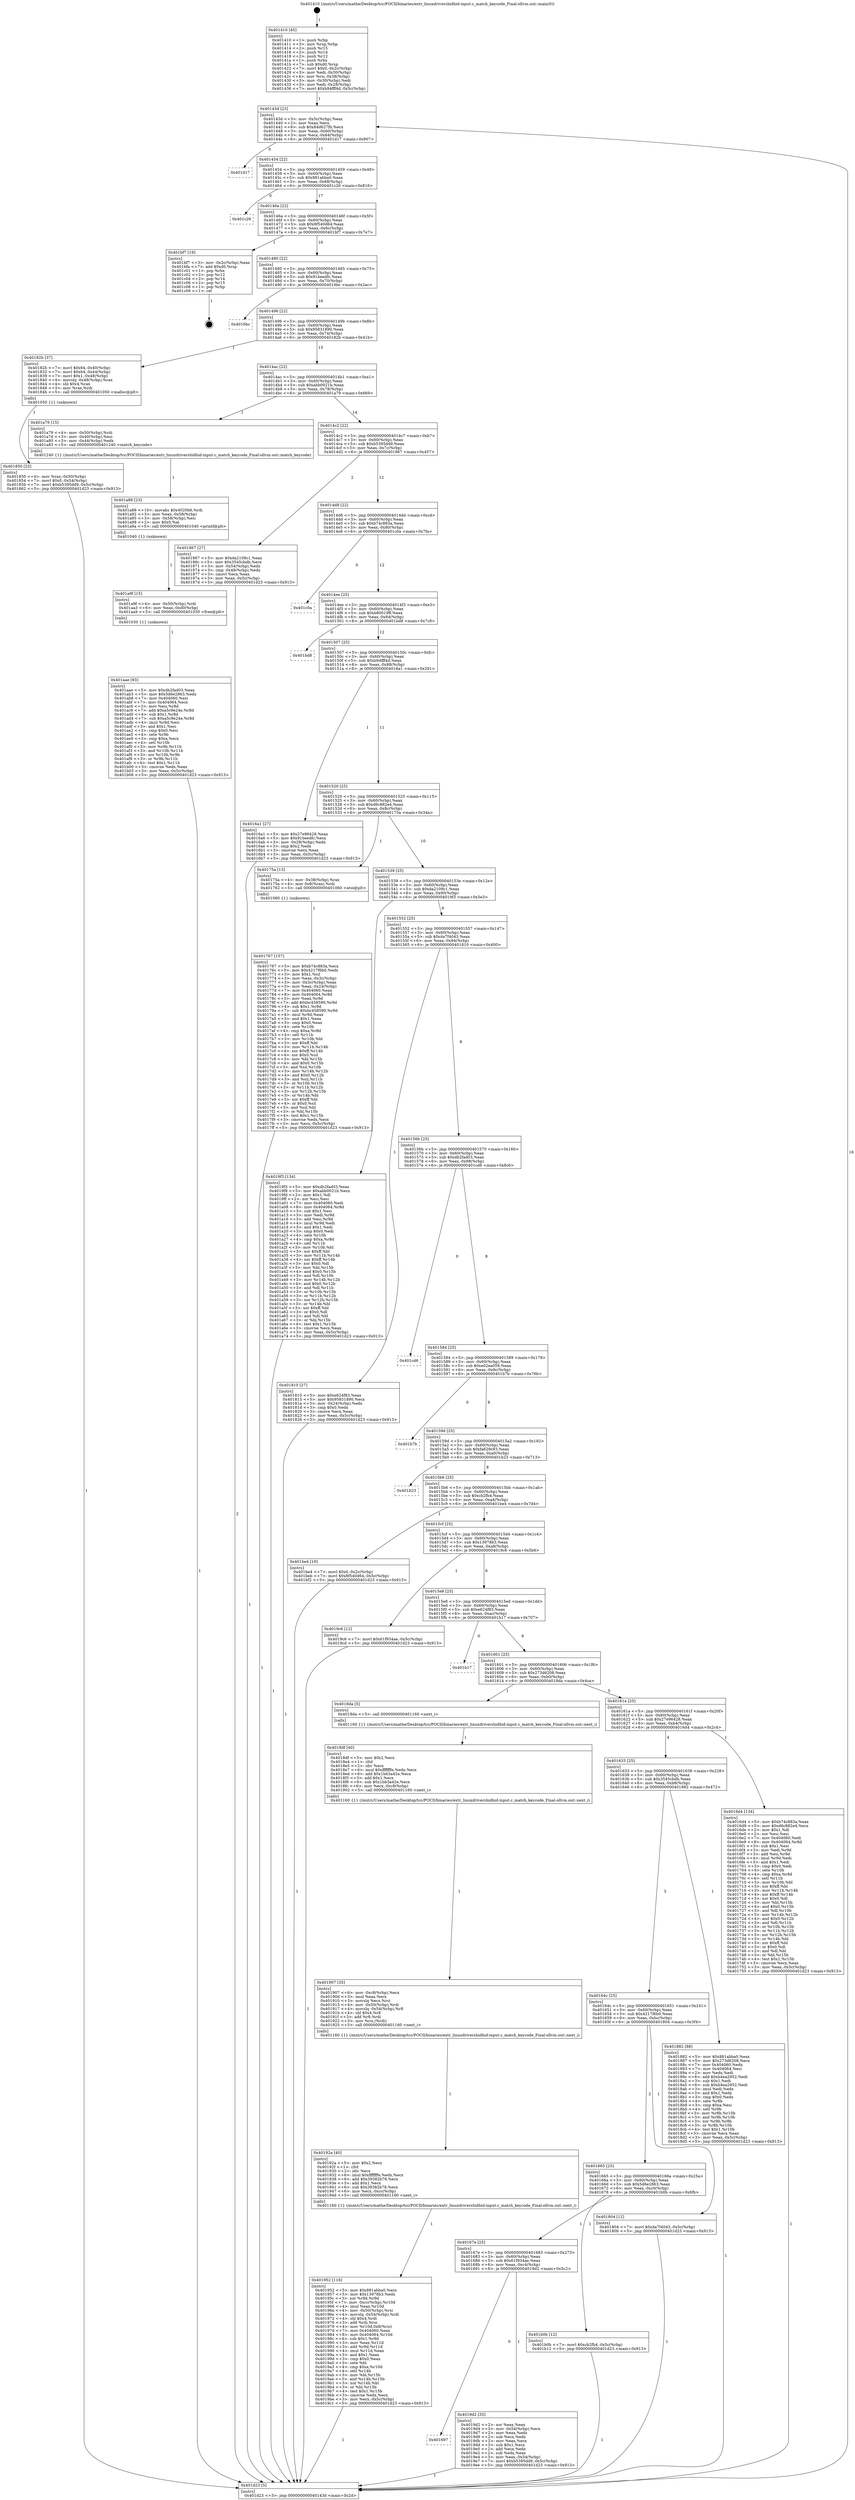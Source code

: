 digraph "0x401410" {
  label = "0x401410 (/mnt/c/Users/mathe/Desktop/tcc/POCII/binaries/extr_linuxdrivershidhid-input.c_match_keycode_Final-ollvm.out::main(0))"
  labelloc = "t"
  node[shape=record]

  Entry [label="",width=0.3,height=0.3,shape=circle,fillcolor=black,style=filled]
  "0x40143d" [label="{
     0x40143d [23]\l
     | [instrs]\l
     &nbsp;&nbsp;0x40143d \<+3\>: mov -0x5c(%rbp),%eax\l
     &nbsp;&nbsp;0x401440 \<+2\>: mov %eax,%ecx\l
     &nbsp;&nbsp;0x401442 \<+6\>: sub $0x84d627fb,%ecx\l
     &nbsp;&nbsp;0x401448 \<+3\>: mov %eax,-0x60(%rbp)\l
     &nbsp;&nbsp;0x40144b \<+3\>: mov %ecx,-0x64(%rbp)\l
     &nbsp;&nbsp;0x40144e \<+6\>: je 0000000000401d17 \<main+0x907\>\l
  }"]
  "0x401d17" [label="{
     0x401d17\l
  }", style=dashed]
  "0x401454" [label="{
     0x401454 [22]\l
     | [instrs]\l
     &nbsp;&nbsp;0x401454 \<+5\>: jmp 0000000000401459 \<main+0x49\>\l
     &nbsp;&nbsp;0x401459 \<+3\>: mov -0x60(%rbp),%eax\l
     &nbsp;&nbsp;0x40145c \<+5\>: sub $0x881abba0,%eax\l
     &nbsp;&nbsp;0x401461 \<+3\>: mov %eax,-0x68(%rbp)\l
     &nbsp;&nbsp;0x401464 \<+6\>: je 0000000000401c26 \<main+0x816\>\l
  }"]
  Exit [label="",width=0.3,height=0.3,shape=circle,fillcolor=black,style=filled,peripheries=2]
  "0x401c26" [label="{
     0x401c26\l
  }", style=dashed]
  "0x40146a" [label="{
     0x40146a [22]\l
     | [instrs]\l
     &nbsp;&nbsp;0x40146a \<+5\>: jmp 000000000040146f \<main+0x5f\>\l
     &nbsp;&nbsp;0x40146f \<+3\>: mov -0x60(%rbp),%eax\l
     &nbsp;&nbsp;0x401472 \<+5\>: sub $0x8f540d64,%eax\l
     &nbsp;&nbsp;0x401477 \<+3\>: mov %eax,-0x6c(%rbp)\l
     &nbsp;&nbsp;0x40147a \<+6\>: je 0000000000401bf7 \<main+0x7e7\>\l
  }"]
  "0x401aae" [label="{
     0x401aae [93]\l
     | [instrs]\l
     &nbsp;&nbsp;0x401aae \<+5\>: mov $0xdb2fad03,%eax\l
     &nbsp;&nbsp;0x401ab3 \<+5\>: mov $0x5d6e2863,%edx\l
     &nbsp;&nbsp;0x401ab8 \<+7\>: mov 0x404060,%esi\l
     &nbsp;&nbsp;0x401abf \<+7\>: mov 0x404064,%ecx\l
     &nbsp;&nbsp;0x401ac6 \<+3\>: mov %esi,%r8d\l
     &nbsp;&nbsp;0x401ac9 \<+7\>: add $0xa5c9e24e,%r8d\l
     &nbsp;&nbsp;0x401ad0 \<+4\>: sub $0x1,%r8d\l
     &nbsp;&nbsp;0x401ad4 \<+7\>: sub $0xa5c9e24e,%r8d\l
     &nbsp;&nbsp;0x401adb \<+4\>: imul %r8d,%esi\l
     &nbsp;&nbsp;0x401adf \<+3\>: and $0x1,%esi\l
     &nbsp;&nbsp;0x401ae2 \<+3\>: cmp $0x0,%esi\l
     &nbsp;&nbsp;0x401ae5 \<+4\>: sete %r9b\l
     &nbsp;&nbsp;0x401ae9 \<+3\>: cmp $0xa,%ecx\l
     &nbsp;&nbsp;0x401aec \<+4\>: setl %r10b\l
     &nbsp;&nbsp;0x401af0 \<+3\>: mov %r9b,%r11b\l
     &nbsp;&nbsp;0x401af3 \<+3\>: and %r10b,%r11b\l
     &nbsp;&nbsp;0x401af6 \<+3\>: xor %r10b,%r9b\l
     &nbsp;&nbsp;0x401af9 \<+3\>: or %r9b,%r11b\l
     &nbsp;&nbsp;0x401afc \<+4\>: test $0x1,%r11b\l
     &nbsp;&nbsp;0x401b00 \<+3\>: cmovne %edx,%eax\l
     &nbsp;&nbsp;0x401b03 \<+3\>: mov %eax,-0x5c(%rbp)\l
     &nbsp;&nbsp;0x401b06 \<+5\>: jmp 0000000000401d23 \<main+0x913\>\l
  }"]
  "0x401bf7" [label="{
     0x401bf7 [19]\l
     | [instrs]\l
     &nbsp;&nbsp;0x401bf7 \<+3\>: mov -0x2c(%rbp),%eax\l
     &nbsp;&nbsp;0x401bfa \<+7\>: add $0xd0,%rsp\l
     &nbsp;&nbsp;0x401c01 \<+1\>: pop %rbx\l
     &nbsp;&nbsp;0x401c02 \<+2\>: pop %r12\l
     &nbsp;&nbsp;0x401c04 \<+2\>: pop %r14\l
     &nbsp;&nbsp;0x401c06 \<+2\>: pop %r15\l
     &nbsp;&nbsp;0x401c08 \<+1\>: pop %rbp\l
     &nbsp;&nbsp;0x401c09 \<+1\>: ret\l
  }"]
  "0x401480" [label="{
     0x401480 [22]\l
     | [instrs]\l
     &nbsp;&nbsp;0x401480 \<+5\>: jmp 0000000000401485 \<main+0x75\>\l
     &nbsp;&nbsp;0x401485 \<+3\>: mov -0x60(%rbp),%eax\l
     &nbsp;&nbsp;0x401488 \<+5\>: sub $0x91beedfc,%eax\l
     &nbsp;&nbsp;0x40148d \<+3\>: mov %eax,-0x70(%rbp)\l
     &nbsp;&nbsp;0x401490 \<+6\>: je 00000000004016bc \<main+0x2ac\>\l
  }"]
  "0x401a9f" [label="{
     0x401a9f [15]\l
     | [instrs]\l
     &nbsp;&nbsp;0x401a9f \<+4\>: mov -0x50(%rbp),%rdi\l
     &nbsp;&nbsp;0x401aa3 \<+6\>: mov %eax,-0xd0(%rbp)\l
     &nbsp;&nbsp;0x401aa9 \<+5\>: call 0000000000401030 \<free@plt\>\l
     | [calls]\l
     &nbsp;&nbsp;0x401030 \{1\} (unknown)\l
  }"]
  "0x4016bc" [label="{
     0x4016bc\l
  }", style=dashed]
  "0x401496" [label="{
     0x401496 [22]\l
     | [instrs]\l
     &nbsp;&nbsp;0x401496 \<+5\>: jmp 000000000040149b \<main+0x8b\>\l
     &nbsp;&nbsp;0x40149b \<+3\>: mov -0x60(%rbp),%eax\l
     &nbsp;&nbsp;0x40149e \<+5\>: sub $0x95831890,%eax\l
     &nbsp;&nbsp;0x4014a3 \<+3\>: mov %eax,-0x74(%rbp)\l
     &nbsp;&nbsp;0x4014a6 \<+6\>: je 000000000040182b \<main+0x41b\>\l
  }"]
  "0x401a88" [label="{
     0x401a88 [23]\l
     | [instrs]\l
     &nbsp;&nbsp;0x401a88 \<+10\>: movabs $0x4020b6,%rdi\l
     &nbsp;&nbsp;0x401a92 \<+3\>: mov %eax,-0x58(%rbp)\l
     &nbsp;&nbsp;0x401a95 \<+3\>: mov -0x58(%rbp),%esi\l
     &nbsp;&nbsp;0x401a98 \<+2\>: mov $0x0,%al\l
     &nbsp;&nbsp;0x401a9a \<+5\>: call 0000000000401040 \<printf@plt\>\l
     | [calls]\l
     &nbsp;&nbsp;0x401040 \{1\} (unknown)\l
  }"]
  "0x40182b" [label="{
     0x40182b [37]\l
     | [instrs]\l
     &nbsp;&nbsp;0x40182b \<+7\>: movl $0x64,-0x40(%rbp)\l
     &nbsp;&nbsp;0x401832 \<+7\>: movl $0x64,-0x44(%rbp)\l
     &nbsp;&nbsp;0x401839 \<+7\>: movl $0x1,-0x48(%rbp)\l
     &nbsp;&nbsp;0x401840 \<+4\>: movslq -0x48(%rbp),%rax\l
     &nbsp;&nbsp;0x401844 \<+4\>: shl $0x4,%rax\l
     &nbsp;&nbsp;0x401848 \<+3\>: mov %rax,%rdi\l
     &nbsp;&nbsp;0x40184b \<+5\>: call 0000000000401050 \<malloc@plt\>\l
     | [calls]\l
     &nbsp;&nbsp;0x401050 \{1\} (unknown)\l
  }"]
  "0x4014ac" [label="{
     0x4014ac [22]\l
     | [instrs]\l
     &nbsp;&nbsp;0x4014ac \<+5\>: jmp 00000000004014b1 \<main+0xa1\>\l
     &nbsp;&nbsp;0x4014b1 \<+3\>: mov -0x60(%rbp),%eax\l
     &nbsp;&nbsp;0x4014b4 \<+5\>: sub $0xabb0021b,%eax\l
     &nbsp;&nbsp;0x4014b9 \<+3\>: mov %eax,-0x78(%rbp)\l
     &nbsp;&nbsp;0x4014bc \<+6\>: je 0000000000401a79 \<main+0x669\>\l
  }"]
  "0x401697" [label="{
     0x401697\l
  }", style=dashed]
  "0x401a79" [label="{
     0x401a79 [15]\l
     | [instrs]\l
     &nbsp;&nbsp;0x401a79 \<+4\>: mov -0x50(%rbp),%rdi\l
     &nbsp;&nbsp;0x401a7d \<+3\>: mov -0x40(%rbp),%esi\l
     &nbsp;&nbsp;0x401a80 \<+3\>: mov -0x44(%rbp),%edx\l
     &nbsp;&nbsp;0x401a83 \<+5\>: call 0000000000401240 \<match_keycode\>\l
     | [calls]\l
     &nbsp;&nbsp;0x401240 \{1\} (/mnt/c/Users/mathe/Desktop/tcc/POCII/binaries/extr_linuxdrivershidhid-input.c_match_keycode_Final-ollvm.out::match_keycode)\l
  }"]
  "0x4014c2" [label="{
     0x4014c2 [22]\l
     | [instrs]\l
     &nbsp;&nbsp;0x4014c2 \<+5\>: jmp 00000000004014c7 \<main+0xb7\>\l
     &nbsp;&nbsp;0x4014c7 \<+3\>: mov -0x60(%rbp),%eax\l
     &nbsp;&nbsp;0x4014ca \<+5\>: sub $0xb5395dd9,%eax\l
     &nbsp;&nbsp;0x4014cf \<+3\>: mov %eax,-0x7c(%rbp)\l
     &nbsp;&nbsp;0x4014d2 \<+6\>: je 0000000000401867 \<main+0x457\>\l
  }"]
  "0x4019d2" [label="{
     0x4019d2 [33]\l
     | [instrs]\l
     &nbsp;&nbsp;0x4019d2 \<+2\>: xor %eax,%eax\l
     &nbsp;&nbsp;0x4019d4 \<+3\>: mov -0x54(%rbp),%ecx\l
     &nbsp;&nbsp;0x4019d7 \<+2\>: mov %eax,%edx\l
     &nbsp;&nbsp;0x4019d9 \<+2\>: sub %ecx,%edx\l
     &nbsp;&nbsp;0x4019db \<+2\>: mov %eax,%ecx\l
     &nbsp;&nbsp;0x4019dd \<+3\>: sub $0x1,%ecx\l
     &nbsp;&nbsp;0x4019e0 \<+2\>: add %ecx,%edx\l
     &nbsp;&nbsp;0x4019e2 \<+2\>: sub %edx,%eax\l
     &nbsp;&nbsp;0x4019e4 \<+3\>: mov %eax,-0x54(%rbp)\l
     &nbsp;&nbsp;0x4019e7 \<+7\>: movl $0xb5395dd9,-0x5c(%rbp)\l
     &nbsp;&nbsp;0x4019ee \<+5\>: jmp 0000000000401d23 \<main+0x913\>\l
  }"]
  "0x401867" [label="{
     0x401867 [27]\l
     | [instrs]\l
     &nbsp;&nbsp;0x401867 \<+5\>: mov $0xda2109c1,%eax\l
     &nbsp;&nbsp;0x40186c \<+5\>: mov $0x3545cbdb,%ecx\l
     &nbsp;&nbsp;0x401871 \<+3\>: mov -0x54(%rbp),%edx\l
     &nbsp;&nbsp;0x401874 \<+3\>: cmp -0x48(%rbp),%edx\l
     &nbsp;&nbsp;0x401877 \<+3\>: cmovl %ecx,%eax\l
     &nbsp;&nbsp;0x40187a \<+3\>: mov %eax,-0x5c(%rbp)\l
     &nbsp;&nbsp;0x40187d \<+5\>: jmp 0000000000401d23 \<main+0x913\>\l
  }"]
  "0x4014d8" [label="{
     0x4014d8 [22]\l
     | [instrs]\l
     &nbsp;&nbsp;0x4014d8 \<+5\>: jmp 00000000004014dd \<main+0xcd\>\l
     &nbsp;&nbsp;0x4014dd \<+3\>: mov -0x60(%rbp),%eax\l
     &nbsp;&nbsp;0x4014e0 \<+5\>: sub $0xb74c883a,%eax\l
     &nbsp;&nbsp;0x4014e5 \<+3\>: mov %eax,-0x80(%rbp)\l
     &nbsp;&nbsp;0x4014e8 \<+6\>: je 0000000000401c0a \<main+0x7fa\>\l
  }"]
  "0x40167e" [label="{
     0x40167e [25]\l
     | [instrs]\l
     &nbsp;&nbsp;0x40167e \<+5\>: jmp 0000000000401683 \<main+0x273\>\l
     &nbsp;&nbsp;0x401683 \<+3\>: mov -0x60(%rbp),%eax\l
     &nbsp;&nbsp;0x401686 \<+5\>: sub $0x61f934ae,%eax\l
     &nbsp;&nbsp;0x40168b \<+6\>: mov %eax,-0xc4(%rbp)\l
     &nbsp;&nbsp;0x401691 \<+6\>: je 00000000004019d2 \<main+0x5c2\>\l
  }"]
  "0x401c0a" [label="{
     0x401c0a\l
  }", style=dashed]
  "0x4014ee" [label="{
     0x4014ee [25]\l
     | [instrs]\l
     &nbsp;&nbsp;0x4014ee \<+5\>: jmp 00000000004014f3 \<main+0xe3\>\l
     &nbsp;&nbsp;0x4014f3 \<+3\>: mov -0x60(%rbp),%eax\l
     &nbsp;&nbsp;0x4014f6 \<+5\>: sub $0xb80019ff,%eax\l
     &nbsp;&nbsp;0x4014fb \<+6\>: mov %eax,-0x84(%rbp)\l
     &nbsp;&nbsp;0x401501 \<+6\>: je 0000000000401bd8 \<main+0x7c8\>\l
  }"]
  "0x401b0b" [label="{
     0x401b0b [12]\l
     | [instrs]\l
     &nbsp;&nbsp;0x401b0b \<+7\>: movl $0xcb2fb4,-0x5c(%rbp)\l
     &nbsp;&nbsp;0x401b12 \<+5\>: jmp 0000000000401d23 \<main+0x913\>\l
  }"]
  "0x401bd8" [label="{
     0x401bd8\l
  }", style=dashed]
  "0x401507" [label="{
     0x401507 [25]\l
     | [instrs]\l
     &nbsp;&nbsp;0x401507 \<+5\>: jmp 000000000040150c \<main+0xfc\>\l
     &nbsp;&nbsp;0x40150c \<+3\>: mov -0x60(%rbp),%eax\l
     &nbsp;&nbsp;0x40150f \<+5\>: sub $0xb94fff4d,%eax\l
     &nbsp;&nbsp;0x401514 \<+6\>: mov %eax,-0x88(%rbp)\l
     &nbsp;&nbsp;0x40151a \<+6\>: je 00000000004016a1 \<main+0x291\>\l
  }"]
  "0x401952" [label="{
     0x401952 [116]\l
     | [instrs]\l
     &nbsp;&nbsp;0x401952 \<+5\>: mov $0x881abba0,%ecx\l
     &nbsp;&nbsp;0x401957 \<+5\>: mov $0x13978b3,%edx\l
     &nbsp;&nbsp;0x40195c \<+3\>: xor %r9d,%r9d\l
     &nbsp;&nbsp;0x40195f \<+7\>: mov -0xcc(%rbp),%r10d\l
     &nbsp;&nbsp;0x401966 \<+4\>: imul %eax,%r10d\l
     &nbsp;&nbsp;0x40196a \<+4\>: mov -0x50(%rbp),%rsi\l
     &nbsp;&nbsp;0x40196e \<+4\>: movslq -0x54(%rbp),%rdi\l
     &nbsp;&nbsp;0x401972 \<+4\>: shl $0x4,%rdi\l
     &nbsp;&nbsp;0x401976 \<+3\>: add %rdi,%rsi\l
     &nbsp;&nbsp;0x401979 \<+4\>: mov %r10d,0x8(%rsi)\l
     &nbsp;&nbsp;0x40197d \<+7\>: mov 0x404060,%eax\l
     &nbsp;&nbsp;0x401984 \<+8\>: mov 0x404064,%r10d\l
     &nbsp;&nbsp;0x40198c \<+4\>: sub $0x1,%r9d\l
     &nbsp;&nbsp;0x401990 \<+3\>: mov %eax,%r11d\l
     &nbsp;&nbsp;0x401993 \<+3\>: add %r9d,%r11d\l
     &nbsp;&nbsp;0x401996 \<+4\>: imul %r11d,%eax\l
     &nbsp;&nbsp;0x40199a \<+3\>: and $0x1,%eax\l
     &nbsp;&nbsp;0x40199d \<+3\>: cmp $0x0,%eax\l
     &nbsp;&nbsp;0x4019a0 \<+3\>: sete %bl\l
     &nbsp;&nbsp;0x4019a3 \<+4\>: cmp $0xa,%r10d\l
     &nbsp;&nbsp;0x4019a7 \<+4\>: setl %r14b\l
     &nbsp;&nbsp;0x4019ab \<+3\>: mov %bl,%r15b\l
     &nbsp;&nbsp;0x4019ae \<+3\>: and %r14b,%r15b\l
     &nbsp;&nbsp;0x4019b1 \<+3\>: xor %r14b,%bl\l
     &nbsp;&nbsp;0x4019b4 \<+3\>: or %bl,%r15b\l
     &nbsp;&nbsp;0x4019b7 \<+4\>: test $0x1,%r15b\l
     &nbsp;&nbsp;0x4019bb \<+3\>: cmovne %edx,%ecx\l
     &nbsp;&nbsp;0x4019be \<+3\>: mov %ecx,-0x5c(%rbp)\l
     &nbsp;&nbsp;0x4019c1 \<+5\>: jmp 0000000000401d23 \<main+0x913\>\l
  }"]
  "0x4016a1" [label="{
     0x4016a1 [27]\l
     | [instrs]\l
     &nbsp;&nbsp;0x4016a1 \<+5\>: mov $0x27e96428,%eax\l
     &nbsp;&nbsp;0x4016a6 \<+5\>: mov $0x91beedfc,%ecx\l
     &nbsp;&nbsp;0x4016ab \<+3\>: mov -0x28(%rbp),%edx\l
     &nbsp;&nbsp;0x4016ae \<+3\>: cmp $0x2,%edx\l
     &nbsp;&nbsp;0x4016b1 \<+3\>: cmovne %ecx,%eax\l
     &nbsp;&nbsp;0x4016b4 \<+3\>: mov %eax,-0x5c(%rbp)\l
     &nbsp;&nbsp;0x4016b7 \<+5\>: jmp 0000000000401d23 \<main+0x913\>\l
  }"]
  "0x401520" [label="{
     0x401520 [25]\l
     | [instrs]\l
     &nbsp;&nbsp;0x401520 \<+5\>: jmp 0000000000401525 \<main+0x115\>\l
     &nbsp;&nbsp;0x401525 \<+3\>: mov -0x60(%rbp),%eax\l
     &nbsp;&nbsp;0x401528 \<+5\>: sub $0xd6c882e4,%eax\l
     &nbsp;&nbsp;0x40152d \<+6\>: mov %eax,-0x8c(%rbp)\l
     &nbsp;&nbsp;0x401533 \<+6\>: je 000000000040175a \<main+0x34a\>\l
  }"]
  "0x401d23" [label="{
     0x401d23 [5]\l
     | [instrs]\l
     &nbsp;&nbsp;0x401d23 \<+5\>: jmp 000000000040143d \<main+0x2d\>\l
  }"]
  "0x401410" [label="{
     0x401410 [45]\l
     | [instrs]\l
     &nbsp;&nbsp;0x401410 \<+1\>: push %rbp\l
     &nbsp;&nbsp;0x401411 \<+3\>: mov %rsp,%rbp\l
     &nbsp;&nbsp;0x401414 \<+2\>: push %r15\l
     &nbsp;&nbsp;0x401416 \<+2\>: push %r14\l
     &nbsp;&nbsp;0x401418 \<+2\>: push %r12\l
     &nbsp;&nbsp;0x40141a \<+1\>: push %rbx\l
     &nbsp;&nbsp;0x40141b \<+7\>: sub $0xd0,%rsp\l
     &nbsp;&nbsp;0x401422 \<+7\>: movl $0x0,-0x2c(%rbp)\l
     &nbsp;&nbsp;0x401429 \<+3\>: mov %edi,-0x30(%rbp)\l
     &nbsp;&nbsp;0x40142c \<+4\>: mov %rsi,-0x38(%rbp)\l
     &nbsp;&nbsp;0x401430 \<+3\>: mov -0x30(%rbp),%edi\l
     &nbsp;&nbsp;0x401433 \<+3\>: mov %edi,-0x28(%rbp)\l
     &nbsp;&nbsp;0x401436 \<+7\>: movl $0xb94fff4d,-0x5c(%rbp)\l
  }"]
  "0x40192a" [label="{
     0x40192a [40]\l
     | [instrs]\l
     &nbsp;&nbsp;0x40192a \<+5\>: mov $0x2,%ecx\l
     &nbsp;&nbsp;0x40192f \<+1\>: cltd\l
     &nbsp;&nbsp;0x401930 \<+2\>: idiv %ecx\l
     &nbsp;&nbsp;0x401932 \<+6\>: imul $0xfffffffe,%edx,%ecx\l
     &nbsp;&nbsp;0x401938 \<+6\>: add $0x39382b78,%ecx\l
     &nbsp;&nbsp;0x40193e \<+3\>: add $0x1,%ecx\l
     &nbsp;&nbsp;0x401941 \<+6\>: sub $0x39382b78,%ecx\l
     &nbsp;&nbsp;0x401947 \<+6\>: mov %ecx,-0xcc(%rbp)\l
     &nbsp;&nbsp;0x40194d \<+5\>: call 0000000000401160 \<next_i\>\l
     | [calls]\l
     &nbsp;&nbsp;0x401160 \{1\} (/mnt/c/Users/mathe/Desktop/tcc/POCII/binaries/extr_linuxdrivershidhid-input.c_match_keycode_Final-ollvm.out::next_i)\l
  }"]
  "0x40175a" [label="{
     0x40175a [13]\l
     | [instrs]\l
     &nbsp;&nbsp;0x40175a \<+4\>: mov -0x38(%rbp),%rax\l
     &nbsp;&nbsp;0x40175e \<+4\>: mov 0x8(%rax),%rdi\l
     &nbsp;&nbsp;0x401762 \<+5\>: call 0000000000401060 \<atoi@plt\>\l
     | [calls]\l
     &nbsp;&nbsp;0x401060 \{1\} (unknown)\l
  }"]
  "0x401539" [label="{
     0x401539 [25]\l
     | [instrs]\l
     &nbsp;&nbsp;0x401539 \<+5\>: jmp 000000000040153e \<main+0x12e\>\l
     &nbsp;&nbsp;0x40153e \<+3\>: mov -0x60(%rbp),%eax\l
     &nbsp;&nbsp;0x401541 \<+5\>: sub $0xda2109c1,%eax\l
     &nbsp;&nbsp;0x401546 \<+6\>: mov %eax,-0x90(%rbp)\l
     &nbsp;&nbsp;0x40154c \<+6\>: je 00000000004019f3 \<main+0x5e3\>\l
  }"]
  "0x401907" [label="{
     0x401907 [35]\l
     | [instrs]\l
     &nbsp;&nbsp;0x401907 \<+6\>: mov -0xc8(%rbp),%ecx\l
     &nbsp;&nbsp;0x40190d \<+3\>: imul %eax,%ecx\l
     &nbsp;&nbsp;0x401910 \<+3\>: movslq %ecx,%rsi\l
     &nbsp;&nbsp;0x401913 \<+4\>: mov -0x50(%rbp),%rdi\l
     &nbsp;&nbsp;0x401917 \<+4\>: movslq -0x54(%rbp),%r8\l
     &nbsp;&nbsp;0x40191b \<+4\>: shl $0x4,%r8\l
     &nbsp;&nbsp;0x40191f \<+3\>: add %r8,%rdi\l
     &nbsp;&nbsp;0x401922 \<+3\>: mov %rsi,(%rdi)\l
     &nbsp;&nbsp;0x401925 \<+5\>: call 0000000000401160 \<next_i\>\l
     | [calls]\l
     &nbsp;&nbsp;0x401160 \{1\} (/mnt/c/Users/mathe/Desktop/tcc/POCII/binaries/extr_linuxdrivershidhid-input.c_match_keycode_Final-ollvm.out::next_i)\l
  }"]
  "0x4019f3" [label="{
     0x4019f3 [134]\l
     | [instrs]\l
     &nbsp;&nbsp;0x4019f3 \<+5\>: mov $0xdb2fad03,%eax\l
     &nbsp;&nbsp;0x4019f8 \<+5\>: mov $0xabb0021b,%ecx\l
     &nbsp;&nbsp;0x4019fd \<+2\>: mov $0x1,%dl\l
     &nbsp;&nbsp;0x4019ff \<+2\>: xor %esi,%esi\l
     &nbsp;&nbsp;0x401a01 \<+7\>: mov 0x404060,%edi\l
     &nbsp;&nbsp;0x401a08 \<+8\>: mov 0x404064,%r8d\l
     &nbsp;&nbsp;0x401a10 \<+3\>: sub $0x1,%esi\l
     &nbsp;&nbsp;0x401a13 \<+3\>: mov %edi,%r9d\l
     &nbsp;&nbsp;0x401a16 \<+3\>: add %esi,%r9d\l
     &nbsp;&nbsp;0x401a19 \<+4\>: imul %r9d,%edi\l
     &nbsp;&nbsp;0x401a1d \<+3\>: and $0x1,%edi\l
     &nbsp;&nbsp;0x401a20 \<+3\>: cmp $0x0,%edi\l
     &nbsp;&nbsp;0x401a23 \<+4\>: sete %r10b\l
     &nbsp;&nbsp;0x401a27 \<+4\>: cmp $0xa,%r8d\l
     &nbsp;&nbsp;0x401a2b \<+4\>: setl %r11b\l
     &nbsp;&nbsp;0x401a2f \<+3\>: mov %r10b,%bl\l
     &nbsp;&nbsp;0x401a32 \<+3\>: xor $0xff,%bl\l
     &nbsp;&nbsp;0x401a35 \<+3\>: mov %r11b,%r14b\l
     &nbsp;&nbsp;0x401a38 \<+4\>: xor $0xff,%r14b\l
     &nbsp;&nbsp;0x401a3c \<+3\>: xor $0x0,%dl\l
     &nbsp;&nbsp;0x401a3f \<+3\>: mov %bl,%r15b\l
     &nbsp;&nbsp;0x401a42 \<+4\>: and $0x0,%r15b\l
     &nbsp;&nbsp;0x401a46 \<+3\>: and %dl,%r10b\l
     &nbsp;&nbsp;0x401a49 \<+3\>: mov %r14b,%r12b\l
     &nbsp;&nbsp;0x401a4c \<+4\>: and $0x0,%r12b\l
     &nbsp;&nbsp;0x401a50 \<+3\>: and %dl,%r11b\l
     &nbsp;&nbsp;0x401a53 \<+3\>: or %r10b,%r15b\l
     &nbsp;&nbsp;0x401a56 \<+3\>: or %r11b,%r12b\l
     &nbsp;&nbsp;0x401a59 \<+3\>: xor %r12b,%r15b\l
     &nbsp;&nbsp;0x401a5c \<+3\>: or %r14b,%bl\l
     &nbsp;&nbsp;0x401a5f \<+3\>: xor $0xff,%bl\l
     &nbsp;&nbsp;0x401a62 \<+3\>: or $0x0,%dl\l
     &nbsp;&nbsp;0x401a65 \<+2\>: and %dl,%bl\l
     &nbsp;&nbsp;0x401a67 \<+3\>: or %bl,%r15b\l
     &nbsp;&nbsp;0x401a6a \<+4\>: test $0x1,%r15b\l
     &nbsp;&nbsp;0x401a6e \<+3\>: cmovne %ecx,%eax\l
     &nbsp;&nbsp;0x401a71 \<+3\>: mov %eax,-0x5c(%rbp)\l
     &nbsp;&nbsp;0x401a74 \<+5\>: jmp 0000000000401d23 \<main+0x913\>\l
  }"]
  "0x401552" [label="{
     0x401552 [25]\l
     | [instrs]\l
     &nbsp;&nbsp;0x401552 \<+5\>: jmp 0000000000401557 \<main+0x147\>\l
     &nbsp;&nbsp;0x401557 \<+3\>: mov -0x60(%rbp),%eax\l
     &nbsp;&nbsp;0x40155a \<+5\>: sub $0xda7f4043,%eax\l
     &nbsp;&nbsp;0x40155f \<+6\>: mov %eax,-0x94(%rbp)\l
     &nbsp;&nbsp;0x401565 \<+6\>: je 0000000000401810 \<main+0x400\>\l
  }"]
  "0x4018df" [label="{
     0x4018df [40]\l
     | [instrs]\l
     &nbsp;&nbsp;0x4018df \<+5\>: mov $0x2,%ecx\l
     &nbsp;&nbsp;0x4018e4 \<+1\>: cltd\l
     &nbsp;&nbsp;0x4018e5 \<+2\>: idiv %ecx\l
     &nbsp;&nbsp;0x4018e7 \<+6\>: imul $0xfffffffe,%edx,%ecx\l
     &nbsp;&nbsp;0x4018ed \<+6\>: add $0x1bb3a42e,%ecx\l
     &nbsp;&nbsp;0x4018f3 \<+3\>: add $0x1,%ecx\l
     &nbsp;&nbsp;0x4018f6 \<+6\>: sub $0x1bb3a42e,%ecx\l
     &nbsp;&nbsp;0x4018fc \<+6\>: mov %ecx,-0xc8(%rbp)\l
     &nbsp;&nbsp;0x401902 \<+5\>: call 0000000000401160 \<next_i\>\l
     | [calls]\l
     &nbsp;&nbsp;0x401160 \{1\} (/mnt/c/Users/mathe/Desktop/tcc/POCII/binaries/extr_linuxdrivershidhid-input.c_match_keycode_Final-ollvm.out::next_i)\l
  }"]
  "0x401810" [label="{
     0x401810 [27]\l
     | [instrs]\l
     &nbsp;&nbsp;0x401810 \<+5\>: mov $0xe624f83,%eax\l
     &nbsp;&nbsp;0x401815 \<+5\>: mov $0x95831890,%ecx\l
     &nbsp;&nbsp;0x40181a \<+3\>: mov -0x24(%rbp),%edx\l
     &nbsp;&nbsp;0x40181d \<+3\>: cmp $0x0,%edx\l
     &nbsp;&nbsp;0x401820 \<+3\>: cmove %ecx,%eax\l
     &nbsp;&nbsp;0x401823 \<+3\>: mov %eax,-0x5c(%rbp)\l
     &nbsp;&nbsp;0x401826 \<+5\>: jmp 0000000000401d23 \<main+0x913\>\l
  }"]
  "0x40156b" [label="{
     0x40156b [25]\l
     | [instrs]\l
     &nbsp;&nbsp;0x40156b \<+5\>: jmp 0000000000401570 \<main+0x160\>\l
     &nbsp;&nbsp;0x401570 \<+3\>: mov -0x60(%rbp),%eax\l
     &nbsp;&nbsp;0x401573 \<+5\>: sub $0xdb2fad03,%eax\l
     &nbsp;&nbsp;0x401578 \<+6\>: mov %eax,-0x98(%rbp)\l
     &nbsp;&nbsp;0x40157e \<+6\>: je 0000000000401cd6 \<main+0x8c6\>\l
  }"]
  "0x401850" [label="{
     0x401850 [23]\l
     | [instrs]\l
     &nbsp;&nbsp;0x401850 \<+4\>: mov %rax,-0x50(%rbp)\l
     &nbsp;&nbsp;0x401854 \<+7\>: movl $0x0,-0x54(%rbp)\l
     &nbsp;&nbsp;0x40185b \<+7\>: movl $0xb5395dd9,-0x5c(%rbp)\l
     &nbsp;&nbsp;0x401862 \<+5\>: jmp 0000000000401d23 \<main+0x913\>\l
  }"]
  "0x401cd6" [label="{
     0x401cd6\l
  }", style=dashed]
  "0x401584" [label="{
     0x401584 [25]\l
     | [instrs]\l
     &nbsp;&nbsp;0x401584 \<+5\>: jmp 0000000000401589 \<main+0x179\>\l
     &nbsp;&nbsp;0x401589 \<+3\>: mov -0x60(%rbp),%eax\l
     &nbsp;&nbsp;0x40158c \<+5\>: sub $0xe02ea059,%eax\l
     &nbsp;&nbsp;0x401591 \<+6\>: mov %eax,-0x9c(%rbp)\l
     &nbsp;&nbsp;0x401597 \<+6\>: je 0000000000401b7b \<main+0x76b\>\l
  }"]
  "0x401665" [label="{
     0x401665 [25]\l
     | [instrs]\l
     &nbsp;&nbsp;0x401665 \<+5\>: jmp 000000000040166a \<main+0x25a\>\l
     &nbsp;&nbsp;0x40166a \<+3\>: mov -0x60(%rbp),%eax\l
     &nbsp;&nbsp;0x40166d \<+5\>: sub $0x5d6e2863,%eax\l
     &nbsp;&nbsp;0x401672 \<+6\>: mov %eax,-0xc0(%rbp)\l
     &nbsp;&nbsp;0x401678 \<+6\>: je 0000000000401b0b \<main+0x6fb\>\l
  }"]
  "0x401b7b" [label="{
     0x401b7b\l
  }", style=dashed]
  "0x40159d" [label="{
     0x40159d [25]\l
     | [instrs]\l
     &nbsp;&nbsp;0x40159d \<+5\>: jmp 00000000004015a2 \<main+0x192\>\l
     &nbsp;&nbsp;0x4015a2 \<+3\>: mov -0x60(%rbp),%eax\l
     &nbsp;&nbsp;0x4015a5 \<+5\>: sub $0xfa629c93,%eax\l
     &nbsp;&nbsp;0x4015aa \<+6\>: mov %eax,-0xa0(%rbp)\l
     &nbsp;&nbsp;0x4015b0 \<+6\>: je 0000000000401b23 \<main+0x713\>\l
  }"]
  "0x401804" [label="{
     0x401804 [12]\l
     | [instrs]\l
     &nbsp;&nbsp;0x401804 \<+7\>: movl $0xda7f4043,-0x5c(%rbp)\l
     &nbsp;&nbsp;0x40180b \<+5\>: jmp 0000000000401d23 \<main+0x913\>\l
  }"]
  "0x401b23" [label="{
     0x401b23\l
  }", style=dashed]
  "0x4015b6" [label="{
     0x4015b6 [25]\l
     | [instrs]\l
     &nbsp;&nbsp;0x4015b6 \<+5\>: jmp 00000000004015bb \<main+0x1ab\>\l
     &nbsp;&nbsp;0x4015bb \<+3\>: mov -0x60(%rbp),%eax\l
     &nbsp;&nbsp;0x4015be \<+5\>: sub $0xcb2fb4,%eax\l
     &nbsp;&nbsp;0x4015c3 \<+6\>: mov %eax,-0xa4(%rbp)\l
     &nbsp;&nbsp;0x4015c9 \<+6\>: je 0000000000401be4 \<main+0x7d4\>\l
  }"]
  "0x40164c" [label="{
     0x40164c [25]\l
     | [instrs]\l
     &nbsp;&nbsp;0x40164c \<+5\>: jmp 0000000000401651 \<main+0x241\>\l
     &nbsp;&nbsp;0x401651 \<+3\>: mov -0x60(%rbp),%eax\l
     &nbsp;&nbsp;0x401654 \<+5\>: sub $0x4217f6b0,%eax\l
     &nbsp;&nbsp;0x401659 \<+6\>: mov %eax,-0xbc(%rbp)\l
     &nbsp;&nbsp;0x40165f \<+6\>: je 0000000000401804 \<main+0x3f4\>\l
  }"]
  "0x401be4" [label="{
     0x401be4 [19]\l
     | [instrs]\l
     &nbsp;&nbsp;0x401be4 \<+7\>: movl $0x0,-0x2c(%rbp)\l
     &nbsp;&nbsp;0x401beb \<+7\>: movl $0x8f540d64,-0x5c(%rbp)\l
     &nbsp;&nbsp;0x401bf2 \<+5\>: jmp 0000000000401d23 \<main+0x913\>\l
  }"]
  "0x4015cf" [label="{
     0x4015cf [25]\l
     | [instrs]\l
     &nbsp;&nbsp;0x4015cf \<+5\>: jmp 00000000004015d4 \<main+0x1c4\>\l
     &nbsp;&nbsp;0x4015d4 \<+3\>: mov -0x60(%rbp),%eax\l
     &nbsp;&nbsp;0x4015d7 \<+5\>: sub $0x13978b3,%eax\l
     &nbsp;&nbsp;0x4015dc \<+6\>: mov %eax,-0xa8(%rbp)\l
     &nbsp;&nbsp;0x4015e2 \<+6\>: je 00000000004019c6 \<main+0x5b6\>\l
  }"]
  "0x401882" [label="{
     0x401882 [88]\l
     | [instrs]\l
     &nbsp;&nbsp;0x401882 \<+5\>: mov $0x881abba0,%eax\l
     &nbsp;&nbsp;0x401887 \<+5\>: mov $0x273d6208,%ecx\l
     &nbsp;&nbsp;0x40188c \<+7\>: mov 0x404060,%edx\l
     &nbsp;&nbsp;0x401893 \<+7\>: mov 0x404064,%esi\l
     &nbsp;&nbsp;0x40189a \<+2\>: mov %edx,%edi\l
     &nbsp;&nbsp;0x40189c \<+6\>: add $0xb4ea2952,%edi\l
     &nbsp;&nbsp;0x4018a2 \<+3\>: sub $0x1,%edi\l
     &nbsp;&nbsp;0x4018a5 \<+6\>: sub $0xb4ea2952,%edi\l
     &nbsp;&nbsp;0x4018ab \<+3\>: imul %edi,%edx\l
     &nbsp;&nbsp;0x4018ae \<+3\>: and $0x1,%edx\l
     &nbsp;&nbsp;0x4018b1 \<+3\>: cmp $0x0,%edx\l
     &nbsp;&nbsp;0x4018b4 \<+4\>: sete %r8b\l
     &nbsp;&nbsp;0x4018b8 \<+3\>: cmp $0xa,%esi\l
     &nbsp;&nbsp;0x4018bb \<+4\>: setl %r9b\l
     &nbsp;&nbsp;0x4018bf \<+3\>: mov %r8b,%r10b\l
     &nbsp;&nbsp;0x4018c2 \<+3\>: and %r9b,%r10b\l
     &nbsp;&nbsp;0x4018c5 \<+3\>: xor %r9b,%r8b\l
     &nbsp;&nbsp;0x4018c8 \<+3\>: or %r8b,%r10b\l
     &nbsp;&nbsp;0x4018cb \<+4\>: test $0x1,%r10b\l
     &nbsp;&nbsp;0x4018cf \<+3\>: cmovne %ecx,%eax\l
     &nbsp;&nbsp;0x4018d2 \<+3\>: mov %eax,-0x5c(%rbp)\l
     &nbsp;&nbsp;0x4018d5 \<+5\>: jmp 0000000000401d23 \<main+0x913\>\l
  }"]
  "0x4019c6" [label="{
     0x4019c6 [12]\l
     | [instrs]\l
     &nbsp;&nbsp;0x4019c6 \<+7\>: movl $0x61f934ae,-0x5c(%rbp)\l
     &nbsp;&nbsp;0x4019cd \<+5\>: jmp 0000000000401d23 \<main+0x913\>\l
  }"]
  "0x4015e8" [label="{
     0x4015e8 [25]\l
     | [instrs]\l
     &nbsp;&nbsp;0x4015e8 \<+5\>: jmp 00000000004015ed \<main+0x1dd\>\l
     &nbsp;&nbsp;0x4015ed \<+3\>: mov -0x60(%rbp),%eax\l
     &nbsp;&nbsp;0x4015f0 \<+5\>: sub $0xe624f83,%eax\l
     &nbsp;&nbsp;0x4015f5 \<+6\>: mov %eax,-0xac(%rbp)\l
     &nbsp;&nbsp;0x4015fb \<+6\>: je 0000000000401b17 \<main+0x707\>\l
  }"]
  "0x401767" [label="{
     0x401767 [157]\l
     | [instrs]\l
     &nbsp;&nbsp;0x401767 \<+5\>: mov $0xb74c883a,%ecx\l
     &nbsp;&nbsp;0x40176c \<+5\>: mov $0x4217f6b0,%edx\l
     &nbsp;&nbsp;0x401771 \<+3\>: mov $0x1,%sil\l
     &nbsp;&nbsp;0x401774 \<+3\>: mov %eax,-0x3c(%rbp)\l
     &nbsp;&nbsp;0x401777 \<+3\>: mov -0x3c(%rbp),%eax\l
     &nbsp;&nbsp;0x40177a \<+3\>: mov %eax,-0x24(%rbp)\l
     &nbsp;&nbsp;0x40177d \<+7\>: mov 0x404060,%eax\l
     &nbsp;&nbsp;0x401784 \<+8\>: mov 0x404064,%r8d\l
     &nbsp;&nbsp;0x40178c \<+3\>: mov %eax,%r9d\l
     &nbsp;&nbsp;0x40178f \<+7\>: add $0xbc458590,%r9d\l
     &nbsp;&nbsp;0x401796 \<+4\>: sub $0x1,%r9d\l
     &nbsp;&nbsp;0x40179a \<+7\>: sub $0xbc458590,%r9d\l
     &nbsp;&nbsp;0x4017a1 \<+4\>: imul %r9d,%eax\l
     &nbsp;&nbsp;0x4017a5 \<+3\>: and $0x1,%eax\l
     &nbsp;&nbsp;0x4017a8 \<+3\>: cmp $0x0,%eax\l
     &nbsp;&nbsp;0x4017ab \<+4\>: sete %r10b\l
     &nbsp;&nbsp;0x4017af \<+4\>: cmp $0xa,%r8d\l
     &nbsp;&nbsp;0x4017b3 \<+4\>: setl %r11b\l
     &nbsp;&nbsp;0x4017b7 \<+3\>: mov %r10b,%bl\l
     &nbsp;&nbsp;0x4017ba \<+3\>: xor $0xff,%bl\l
     &nbsp;&nbsp;0x4017bd \<+3\>: mov %r11b,%r14b\l
     &nbsp;&nbsp;0x4017c0 \<+4\>: xor $0xff,%r14b\l
     &nbsp;&nbsp;0x4017c4 \<+4\>: xor $0x0,%sil\l
     &nbsp;&nbsp;0x4017c8 \<+3\>: mov %bl,%r15b\l
     &nbsp;&nbsp;0x4017cb \<+4\>: and $0x0,%r15b\l
     &nbsp;&nbsp;0x4017cf \<+3\>: and %sil,%r10b\l
     &nbsp;&nbsp;0x4017d2 \<+3\>: mov %r14b,%r12b\l
     &nbsp;&nbsp;0x4017d5 \<+4\>: and $0x0,%r12b\l
     &nbsp;&nbsp;0x4017d9 \<+3\>: and %sil,%r11b\l
     &nbsp;&nbsp;0x4017dc \<+3\>: or %r10b,%r15b\l
     &nbsp;&nbsp;0x4017df \<+3\>: or %r11b,%r12b\l
     &nbsp;&nbsp;0x4017e2 \<+3\>: xor %r12b,%r15b\l
     &nbsp;&nbsp;0x4017e5 \<+3\>: or %r14b,%bl\l
     &nbsp;&nbsp;0x4017e8 \<+3\>: xor $0xff,%bl\l
     &nbsp;&nbsp;0x4017eb \<+4\>: or $0x0,%sil\l
     &nbsp;&nbsp;0x4017ef \<+3\>: and %sil,%bl\l
     &nbsp;&nbsp;0x4017f2 \<+3\>: or %bl,%r15b\l
     &nbsp;&nbsp;0x4017f5 \<+4\>: test $0x1,%r15b\l
     &nbsp;&nbsp;0x4017f9 \<+3\>: cmovne %edx,%ecx\l
     &nbsp;&nbsp;0x4017fc \<+3\>: mov %ecx,-0x5c(%rbp)\l
     &nbsp;&nbsp;0x4017ff \<+5\>: jmp 0000000000401d23 \<main+0x913\>\l
  }"]
  "0x401b17" [label="{
     0x401b17\l
  }", style=dashed]
  "0x401601" [label="{
     0x401601 [25]\l
     | [instrs]\l
     &nbsp;&nbsp;0x401601 \<+5\>: jmp 0000000000401606 \<main+0x1f6\>\l
     &nbsp;&nbsp;0x401606 \<+3\>: mov -0x60(%rbp),%eax\l
     &nbsp;&nbsp;0x401609 \<+5\>: sub $0x273d6208,%eax\l
     &nbsp;&nbsp;0x40160e \<+6\>: mov %eax,-0xb0(%rbp)\l
     &nbsp;&nbsp;0x401614 \<+6\>: je 00000000004018da \<main+0x4ca\>\l
  }"]
  "0x401633" [label="{
     0x401633 [25]\l
     | [instrs]\l
     &nbsp;&nbsp;0x401633 \<+5\>: jmp 0000000000401638 \<main+0x228\>\l
     &nbsp;&nbsp;0x401638 \<+3\>: mov -0x60(%rbp),%eax\l
     &nbsp;&nbsp;0x40163b \<+5\>: sub $0x3545cbdb,%eax\l
     &nbsp;&nbsp;0x401640 \<+6\>: mov %eax,-0xb8(%rbp)\l
     &nbsp;&nbsp;0x401646 \<+6\>: je 0000000000401882 \<main+0x472\>\l
  }"]
  "0x4018da" [label="{
     0x4018da [5]\l
     | [instrs]\l
     &nbsp;&nbsp;0x4018da \<+5\>: call 0000000000401160 \<next_i\>\l
     | [calls]\l
     &nbsp;&nbsp;0x401160 \{1\} (/mnt/c/Users/mathe/Desktop/tcc/POCII/binaries/extr_linuxdrivershidhid-input.c_match_keycode_Final-ollvm.out::next_i)\l
  }"]
  "0x40161a" [label="{
     0x40161a [25]\l
     | [instrs]\l
     &nbsp;&nbsp;0x40161a \<+5\>: jmp 000000000040161f \<main+0x20f\>\l
     &nbsp;&nbsp;0x40161f \<+3\>: mov -0x60(%rbp),%eax\l
     &nbsp;&nbsp;0x401622 \<+5\>: sub $0x27e96428,%eax\l
     &nbsp;&nbsp;0x401627 \<+6\>: mov %eax,-0xb4(%rbp)\l
     &nbsp;&nbsp;0x40162d \<+6\>: je 00000000004016d4 \<main+0x2c4\>\l
  }"]
  "0x4016d4" [label="{
     0x4016d4 [134]\l
     | [instrs]\l
     &nbsp;&nbsp;0x4016d4 \<+5\>: mov $0xb74c883a,%eax\l
     &nbsp;&nbsp;0x4016d9 \<+5\>: mov $0xd6c882e4,%ecx\l
     &nbsp;&nbsp;0x4016de \<+2\>: mov $0x1,%dl\l
     &nbsp;&nbsp;0x4016e0 \<+2\>: xor %esi,%esi\l
     &nbsp;&nbsp;0x4016e2 \<+7\>: mov 0x404060,%edi\l
     &nbsp;&nbsp;0x4016e9 \<+8\>: mov 0x404064,%r8d\l
     &nbsp;&nbsp;0x4016f1 \<+3\>: sub $0x1,%esi\l
     &nbsp;&nbsp;0x4016f4 \<+3\>: mov %edi,%r9d\l
     &nbsp;&nbsp;0x4016f7 \<+3\>: add %esi,%r9d\l
     &nbsp;&nbsp;0x4016fa \<+4\>: imul %r9d,%edi\l
     &nbsp;&nbsp;0x4016fe \<+3\>: and $0x1,%edi\l
     &nbsp;&nbsp;0x401701 \<+3\>: cmp $0x0,%edi\l
     &nbsp;&nbsp;0x401704 \<+4\>: sete %r10b\l
     &nbsp;&nbsp;0x401708 \<+4\>: cmp $0xa,%r8d\l
     &nbsp;&nbsp;0x40170c \<+4\>: setl %r11b\l
     &nbsp;&nbsp;0x401710 \<+3\>: mov %r10b,%bl\l
     &nbsp;&nbsp;0x401713 \<+3\>: xor $0xff,%bl\l
     &nbsp;&nbsp;0x401716 \<+3\>: mov %r11b,%r14b\l
     &nbsp;&nbsp;0x401719 \<+4\>: xor $0xff,%r14b\l
     &nbsp;&nbsp;0x40171d \<+3\>: xor $0x0,%dl\l
     &nbsp;&nbsp;0x401720 \<+3\>: mov %bl,%r15b\l
     &nbsp;&nbsp;0x401723 \<+4\>: and $0x0,%r15b\l
     &nbsp;&nbsp;0x401727 \<+3\>: and %dl,%r10b\l
     &nbsp;&nbsp;0x40172a \<+3\>: mov %r14b,%r12b\l
     &nbsp;&nbsp;0x40172d \<+4\>: and $0x0,%r12b\l
     &nbsp;&nbsp;0x401731 \<+3\>: and %dl,%r11b\l
     &nbsp;&nbsp;0x401734 \<+3\>: or %r10b,%r15b\l
     &nbsp;&nbsp;0x401737 \<+3\>: or %r11b,%r12b\l
     &nbsp;&nbsp;0x40173a \<+3\>: xor %r12b,%r15b\l
     &nbsp;&nbsp;0x40173d \<+3\>: or %r14b,%bl\l
     &nbsp;&nbsp;0x401740 \<+3\>: xor $0xff,%bl\l
     &nbsp;&nbsp;0x401743 \<+3\>: or $0x0,%dl\l
     &nbsp;&nbsp;0x401746 \<+2\>: and %dl,%bl\l
     &nbsp;&nbsp;0x401748 \<+3\>: or %bl,%r15b\l
     &nbsp;&nbsp;0x40174b \<+4\>: test $0x1,%r15b\l
     &nbsp;&nbsp;0x40174f \<+3\>: cmovne %ecx,%eax\l
     &nbsp;&nbsp;0x401752 \<+3\>: mov %eax,-0x5c(%rbp)\l
     &nbsp;&nbsp;0x401755 \<+5\>: jmp 0000000000401d23 \<main+0x913\>\l
  }"]
  Entry -> "0x401410" [label=" 1"]
  "0x40143d" -> "0x401d17" [label=" 0"]
  "0x40143d" -> "0x401454" [label=" 17"]
  "0x401bf7" -> Exit [label=" 1"]
  "0x401454" -> "0x401c26" [label=" 0"]
  "0x401454" -> "0x40146a" [label=" 17"]
  "0x401be4" -> "0x401d23" [label=" 1"]
  "0x40146a" -> "0x401bf7" [label=" 1"]
  "0x40146a" -> "0x401480" [label=" 16"]
  "0x401b0b" -> "0x401d23" [label=" 1"]
  "0x401480" -> "0x4016bc" [label=" 0"]
  "0x401480" -> "0x401496" [label=" 16"]
  "0x401aae" -> "0x401d23" [label=" 1"]
  "0x401496" -> "0x40182b" [label=" 1"]
  "0x401496" -> "0x4014ac" [label=" 15"]
  "0x401a9f" -> "0x401aae" [label=" 1"]
  "0x4014ac" -> "0x401a79" [label=" 1"]
  "0x4014ac" -> "0x4014c2" [label=" 14"]
  "0x401a88" -> "0x401a9f" [label=" 1"]
  "0x4014c2" -> "0x401867" [label=" 2"]
  "0x4014c2" -> "0x4014d8" [label=" 12"]
  "0x401a79" -> "0x401a88" [label=" 1"]
  "0x4014d8" -> "0x401c0a" [label=" 0"]
  "0x4014d8" -> "0x4014ee" [label=" 12"]
  "0x4019d2" -> "0x401d23" [label=" 1"]
  "0x4014ee" -> "0x401bd8" [label=" 0"]
  "0x4014ee" -> "0x401507" [label=" 12"]
  "0x40167e" -> "0x401697" [label=" 0"]
  "0x401507" -> "0x4016a1" [label=" 1"]
  "0x401507" -> "0x401520" [label=" 11"]
  "0x4016a1" -> "0x401d23" [label=" 1"]
  "0x401410" -> "0x40143d" [label=" 1"]
  "0x401d23" -> "0x40143d" [label=" 16"]
  "0x4019f3" -> "0x401d23" [label=" 1"]
  "0x401520" -> "0x40175a" [label=" 1"]
  "0x401520" -> "0x401539" [label=" 10"]
  "0x401665" -> "0x40167e" [label=" 1"]
  "0x401539" -> "0x4019f3" [label=" 1"]
  "0x401539" -> "0x401552" [label=" 9"]
  "0x401665" -> "0x401b0b" [label=" 1"]
  "0x401552" -> "0x401810" [label=" 1"]
  "0x401552" -> "0x40156b" [label=" 8"]
  "0x40167e" -> "0x4019d2" [label=" 1"]
  "0x40156b" -> "0x401cd6" [label=" 0"]
  "0x40156b" -> "0x401584" [label=" 8"]
  "0x4019c6" -> "0x401d23" [label=" 1"]
  "0x401584" -> "0x401b7b" [label=" 0"]
  "0x401584" -> "0x40159d" [label=" 8"]
  "0x401952" -> "0x401d23" [label=" 1"]
  "0x40159d" -> "0x401b23" [label=" 0"]
  "0x40159d" -> "0x4015b6" [label=" 8"]
  "0x40192a" -> "0x401952" [label=" 1"]
  "0x4015b6" -> "0x401be4" [label=" 1"]
  "0x4015b6" -> "0x4015cf" [label=" 7"]
  "0x4018df" -> "0x401907" [label=" 1"]
  "0x4015cf" -> "0x4019c6" [label=" 1"]
  "0x4015cf" -> "0x4015e8" [label=" 6"]
  "0x4018da" -> "0x4018df" [label=" 1"]
  "0x4015e8" -> "0x401b17" [label=" 0"]
  "0x4015e8" -> "0x401601" [label=" 6"]
  "0x401867" -> "0x401d23" [label=" 2"]
  "0x401601" -> "0x4018da" [label=" 1"]
  "0x401601" -> "0x40161a" [label=" 5"]
  "0x401850" -> "0x401d23" [label=" 1"]
  "0x40161a" -> "0x4016d4" [label=" 1"]
  "0x40161a" -> "0x401633" [label=" 4"]
  "0x4016d4" -> "0x401d23" [label=" 1"]
  "0x40175a" -> "0x401767" [label=" 1"]
  "0x401767" -> "0x401d23" [label=" 1"]
  "0x401882" -> "0x401d23" [label=" 1"]
  "0x401633" -> "0x401882" [label=" 1"]
  "0x401633" -> "0x40164c" [label=" 3"]
  "0x401907" -> "0x40192a" [label=" 1"]
  "0x40164c" -> "0x401804" [label=" 1"]
  "0x40164c" -> "0x401665" [label=" 2"]
  "0x401804" -> "0x401d23" [label=" 1"]
  "0x401810" -> "0x401d23" [label=" 1"]
  "0x40182b" -> "0x401850" [label=" 1"]
}
